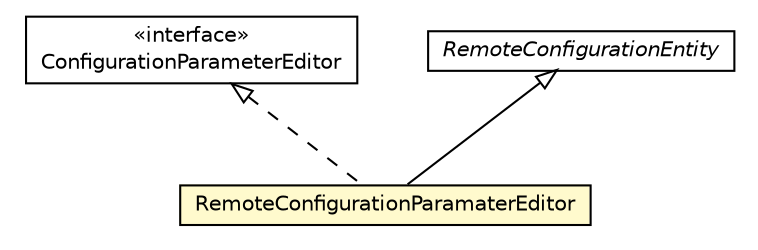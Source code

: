 #!/usr/local/bin/dot
#
# Class diagram 
# Generated by UMLGraph version R5_6-24-gf6e263 (http://www.umlgraph.org/)
#

digraph G {
	edge [fontname="Helvetica",fontsize=10,labelfontname="Helvetica",labelfontsize=10];
	node [fontname="Helvetica",fontsize=10,shape=plaintext];
	nodesep=0.25;
	ranksep=0.5;
	// org.universAAL.middleware.interfaces.configuration.configurationEditionTypes.ConfigurationParameterEditor
	c6905622 [label=<<table title="org.universAAL.middleware.interfaces.configuration.configurationEditionTypes.ConfigurationParameterEditor" border="0" cellborder="1" cellspacing="0" cellpadding="2" port="p" href="../../../../interfaces/configuration/configurationEditionTypes/ConfigurationParameterEditor.html">
		<tr><td><table border="0" cellspacing="0" cellpadding="1">
<tr><td align="center" balign="center"> &#171;interface&#187; </td></tr>
<tr><td align="center" balign="center"> ConfigurationParameterEditor </td></tr>
		</table></td></tr>
		</table>>, URL="../../../../interfaces/configuration/configurationEditionTypes/ConfigurationParameterEditor.html", fontname="Helvetica", fontcolor="black", fontsize=10.0];
	// org.universAAL.middleware.managers.configuration.core.impl.RemoteConfigurationEntity
	c6906609 [label=<<table title="org.universAAL.middleware.managers.configuration.core.impl.RemoteConfigurationEntity" border="0" cellborder="1" cellspacing="0" cellpadding="2" port="p" href="./RemoteConfigurationEntity.html">
		<tr><td><table border="0" cellspacing="0" cellpadding="1">
<tr><td align="center" balign="center"><font face="Helvetica-Oblique"> RemoteConfigurationEntity </font></td></tr>
		</table></td></tr>
		</table>>, URL="./RemoteConfigurationEntity.html", fontname="Helvetica", fontcolor="black", fontsize=10.0];
	// org.universAAL.middleware.managers.configuration.core.impl.RemoteConfigurationParamaterEditor
	c6906613 [label=<<table title="org.universAAL.middleware.managers.configuration.core.impl.RemoteConfigurationParamaterEditor" border="0" cellborder="1" cellspacing="0" cellpadding="2" port="p" bgcolor="lemonChiffon" href="./RemoteConfigurationParamaterEditor.html">
		<tr><td><table border="0" cellspacing="0" cellpadding="1">
<tr><td align="center" balign="center"> RemoteConfigurationParamaterEditor </td></tr>
		</table></td></tr>
		</table>>, URL="./RemoteConfigurationParamaterEditor.html", fontname="Helvetica", fontcolor="black", fontsize=10.0];
	//org.universAAL.middleware.managers.configuration.core.impl.RemoteConfigurationParamaterEditor extends org.universAAL.middleware.managers.configuration.core.impl.RemoteConfigurationEntity
	c6906609:p -> c6906613:p [dir=back,arrowtail=empty];
	//org.universAAL.middleware.managers.configuration.core.impl.RemoteConfigurationParamaterEditor implements org.universAAL.middleware.interfaces.configuration.configurationEditionTypes.ConfigurationParameterEditor
	c6905622:p -> c6906613:p [dir=back,arrowtail=empty,style=dashed];
}

